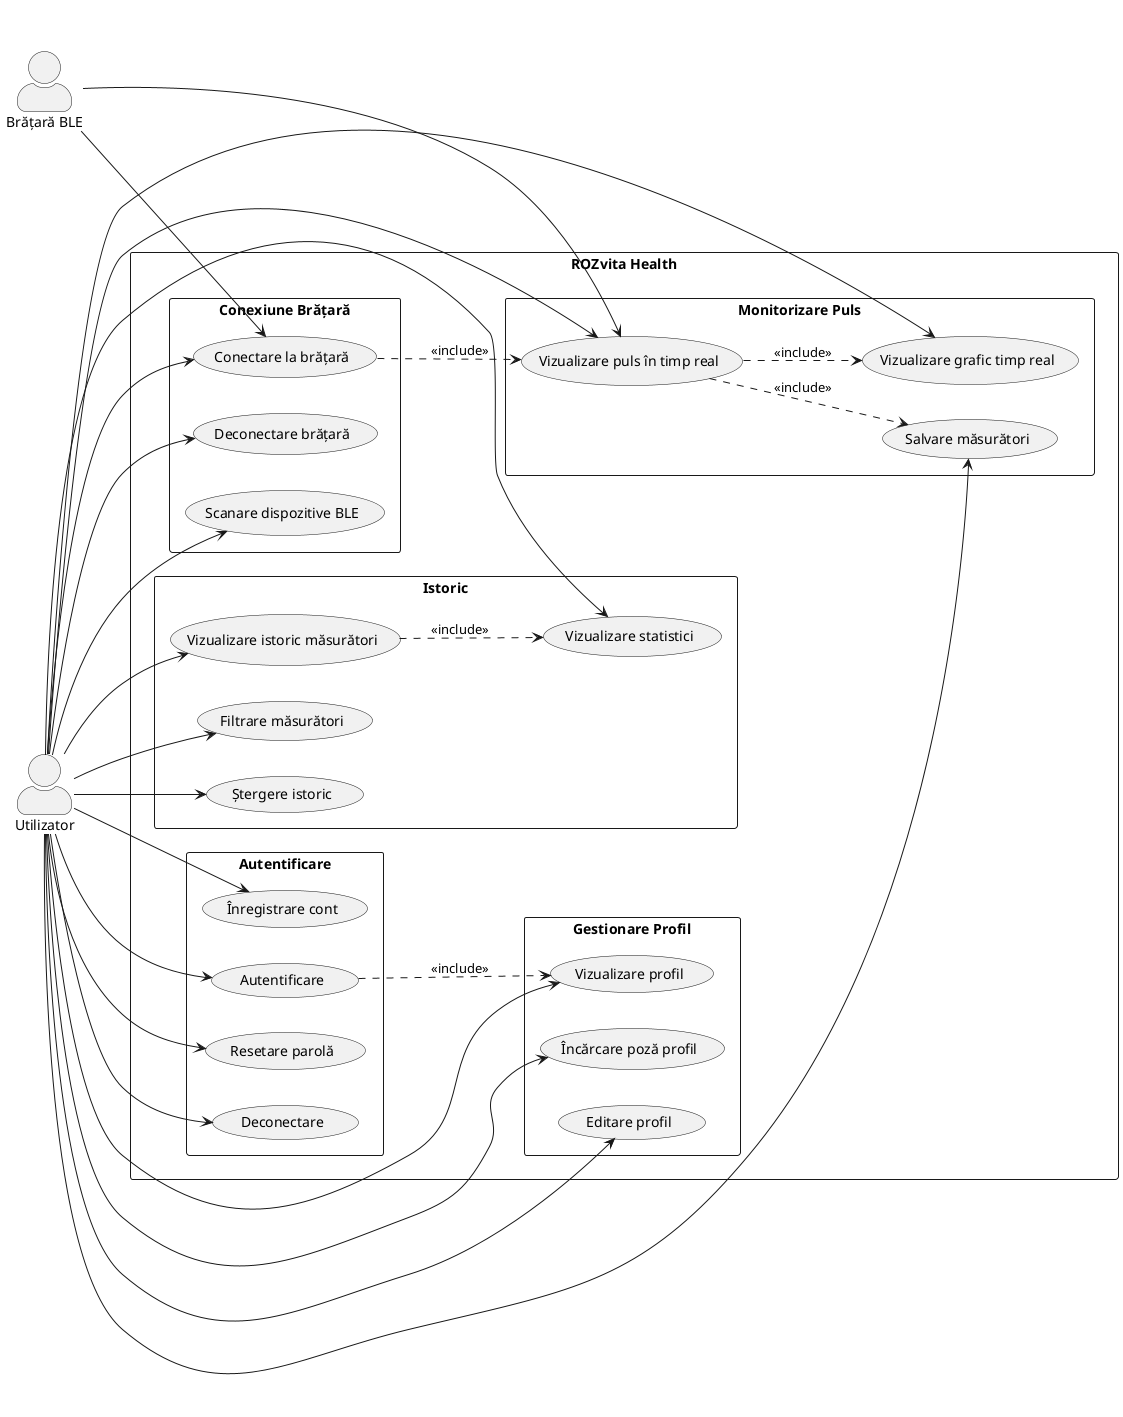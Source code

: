 @startuml ROZvita Health Use Case Diagram

skinparam actorStyle awesome
skinparam packageStyle rectangle
skinparam usecaseStyle roundbox

left to right direction

actor "Utilizator" as user
actor "Brățară BLE" as bracelet

rectangle "ROZvita Health" {
    package "Autentificare" {
        usecase "Înregistrare cont" as UC1
        usecase "Autentificare" as UC2
        usecase "Resetare parolă" as UC3
        usecase "Deconectare" as UC4
    }
    
    package "Gestionare Profil" {
        usecase "Vizualizare profil" as UC5
        usecase "Editare profil" as UC6
        usecase "Încărcare poză profil" as UC7
    }
    
    package "Conexiune Brățară" {
        usecase "Scanare dispozitive BLE" as UC8
        usecase "Conectare la brățară" as UC9
        usecase "Deconectare brățară" as UC10
    }
    
    package "Monitorizare Puls" {
        usecase "Vizualizare puls în timp real" as UC11
        usecase "Salvare măsurători" as UC12
        usecase "Vizualizare grafic timp real" as UC13
    }
    
    package "Istoric" {
        usecase "Vizualizare istoric măsurători" as UC14
        usecase "Filtrare măsurători" as UC15
        usecase "Ștergere istoric" as UC16
        usecase "Vizualizare statistici" as UC17
    }
}

' Relații pentru Autentificare
user --> UC1
user --> UC2
user --> UC3
user --> UC4

' Relații pentru Profil
user --> UC5
user --> UC6
user --> UC7

' Relații pentru Conexiune Brățară
user --> UC8
user --> UC9
user --> UC10
bracelet --> UC9

' Relații pentru Monitorizare
user --> UC11
bracelet --> UC11
user --> UC12
user --> UC13

' Relații pentru Istoric
user --> UC14
user --> UC15
user --> UC16
user --> UC17

' Dependențe și incluziuni
UC2 ..> UC5 : <<include>>
UC9 ..> UC11 : <<include>>
UC11 ..> UC12 : <<include>>
UC11 ..> UC13 : <<include>>
UC14 ..> UC17 : <<include>>

@enduml
